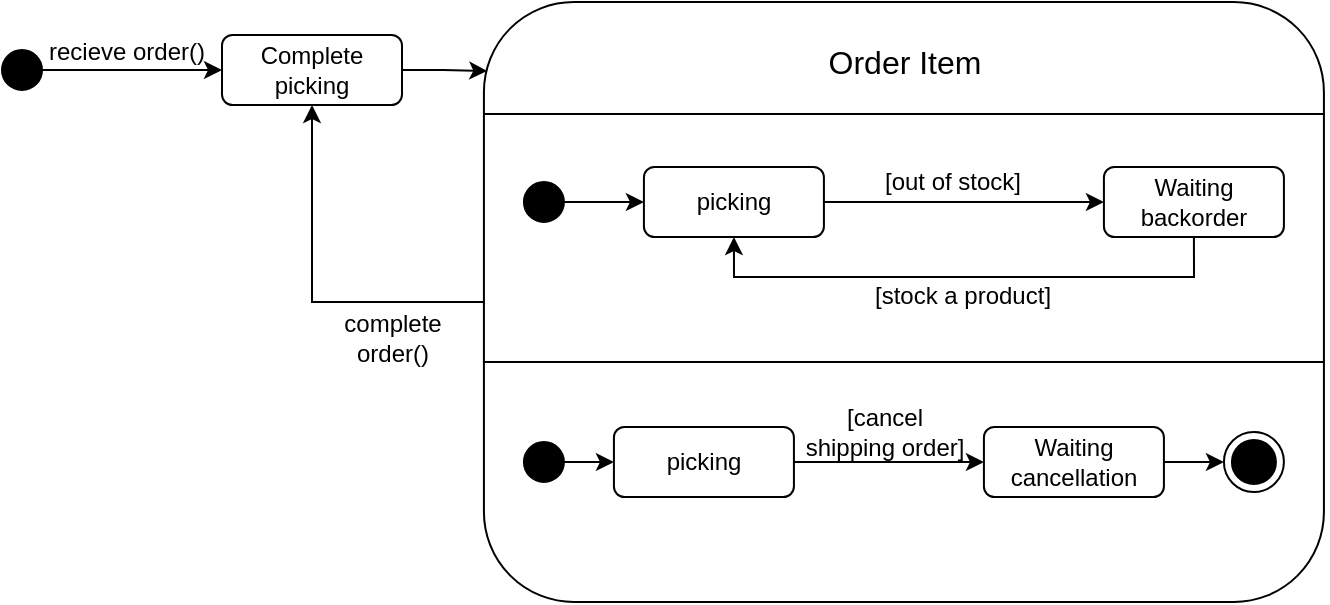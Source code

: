 <mxfile version="21.5.0" type="github">
  <diagram name="페이지-1" id="AiYfpeXdoTfthhrxr5vb">
    <mxGraphModel dx="724" dy="401" grid="1" gridSize="10" guides="1" tooltips="1" connect="1" arrows="1" fold="1" page="1" pageScale="1" pageWidth="827" pageHeight="1169" math="0" shadow="0">
      <root>
        <mxCell id="0" />
        <mxCell id="1" parent="0" />
        <mxCell id="6q25ehKPC39713JVSyCW-1" style="edgeStyle=orthogonalEdgeStyle;rounded=0;orthogonalLoop=1;jettySize=auto;html=1;exitX=1;exitY=0.5;exitDx=0;exitDy=0;entryX=0;entryY=0.5;entryDx=0;entryDy=0;" edge="1" parent="1" source="bKL9INv-JJ-471Qi59Xo-1" target="bKL9INv-JJ-471Qi59Xo-28">
          <mxGeometry relative="1" as="geometry" />
        </mxCell>
        <mxCell id="bKL9INv-JJ-471Qi59Xo-1" value="" style="ellipse;whiteSpace=wrap;html=1;fillColor=#000000;" parent="1" vertex="1">
          <mxGeometry x="50" y="224" width="20" height="20" as="geometry" />
        </mxCell>
        <mxCell id="bKL9INv-JJ-471Qi59Xo-3" value="recieve order()" style="text;html=1;align=center;verticalAlign=middle;resizable=0;points=[];autosize=1;strokeColor=none;fillColor=none;" parent="1" vertex="1">
          <mxGeometry x="62.0" y="210" width="100" height="30" as="geometry" />
        </mxCell>
        <mxCell id="6q25ehKPC39713JVSyCW-4" style="edgeStyle=orthogonalEdgeStyle;rounded=0;orthogonalLoop=1;jettySize=auto;html=1;exitX=0;exitY=0.5;exitDx=0;exitDy=0;entryX=0.5;entryY=1;entryDx=0;entryDy=0;" edge="1" parent="1" source="bKL9INv-JJ-471Qi59Xo-4" target="bKL9INv-JJ-471Qi59Xo-28">
          <mxGeometry relative="1" as="geometry" />
        </mxCell>
        <mxCell id="bKL9INv-JJ-471Qi59Xo-4" value="" style="rounded=1;whiteSpace=wrap;html=1;" parent="1" vertex="1">
          <mxGeometry x="290.96" y="200" width="420" height="300" as="geometry" />
        </mxCell>
        <mxCell id="bKL9INv-JJ-471Qi59Xo-5" value="" style="endArrow=none;html=1;rounded=0;entryX=0.994;entryY=0.175;entryDx=0;entryDy=0;entryPerimeter=0;" parent="1" edge="1">
          <mxGeometry width="50" height="50" relative="1" as="geometry">
            <mxPoint x="290.96" y="256" as="sourcePoint" />
            <mxPoint x="711.44" y="256" as="targetPoint" />
          </mxGeometry>
        </mxCell>
        <mxCell id="bKL9INv-JJ-471Qi59Xo-6" value="Order Item" style="text;html=1;align=center;verticalAlign=middle;resizable=0;points=[];autosize=1;strokeColor=none;fillColor=none;fontSize=16;" parent="1" vertex="1">
          <mxGeometry x="450.96" y="215" width="100" height="30" as="geometry" />
        </mxCell>
        <mxCell id="bKL9INv-JJ-471Qi59Xo-11" style="edgeStyle=orthogonalEdgeStyle;rounded=0;orthogonalLoop=1;jettySize=auto;html=1;exitX=1;exitY=0.5;exitDx=0;exitDy=0;entryX=0;entryY=0.5;entryDx=0;entryDy=0;" parent="1" source="bKL9INv-JJ-471Qi59Xo-7" target="bKL9INv-JJ-471Qi59Xo-8" edge="1">
          <mxGeometry relative="1" as="geometry" />
        </mxCell>
        <mxCell id="bKL9INv-JJ-471Qi59Xo-7" value="" style="ellipse;whiteSpace=wrap;html=1;fillColor=#000000;" parent="1" vertex="1">
          <mxGeometry x="310.96" y="290" width="20" height="20" as="geometry" />
        </mxCell>
        <mxCell id="bKL9INv-JJ-471Qi59Xo-12" style="edgeStyle=orthogonalEdgeStyle;rounded=0;orthogonalLoop=1;jettySize=auto;html=1;exitX=1;exitY=0.5;exitDx=0;exitDy=0;entryX=0;entryY=0.5;entryDx=0;entryDy=0;" parent="1" source="bKL9INv-JJ-471Qi59Xo-8" target="bKL9INv-JJ-471Qi59Xo-9" edge="1">
          <mxGeometry relative="1" as="geometry" />
        </mxCell>
        <mxCell id="bKL9INv-JJ-471Qi59Xo-8" value="picking" style="rounded=1;whiteSpace=wrap;html=1;" parent="1" vertex="1">
          <mxGeometry x="370.96" y="282.5" width="90" height="35" as="geometry" />
        </mxCell>
        <mxCell id="bKL9INv-JJ-471Qi59Xo-15" style="edgeStyle=orthogonalEdgeStyle;rounded=0;orthogonalLoop=1;jettySize=auto;html=1;exitX=0.5;exitY=1;exitDx=0;exitDy=0;entryX=0.5;entryY=1;entryDx=0;entryDy=0;" parent="1" source="bKL9INv-JJ-471Qi59Xo-9" target="bKL9INv-JJ-471Qi59Xo-8" edge="1">
          <mxGeometry relative="1" as="geometry" />
        </mxCell>
        <mxCell id="bKL9INv-JJ-471Qi59Xo-9" value="Waiting backorder" style="rounded=1;whiteSpace=wrap;html=1;" parent="1" vertex="1">
          <mxGeometry x="600.96" y="282.5" width="90" height="35" as="geometry" />
        </mxCell>
        <mxCell id="bKL9INv-JJ-471Qi59Xo-13" value="[out of stock]" style="text;html=1;align=center;verticalAlign=middle;resizable=0;points=[];autosize=1;strokeColor=none;fillColor=none;" parent="1" vertex="1">
          <mxGeometry x="479.96" y="275" width="90" height="30" as="geometry" />
        </mxCell>
        <mxCell id="bKL9INv-JJ-471Qi59Xo-16" value="[stock a product]" style="text;html=1;align=center;verticalAlign=middle;resizable=0;points=[];autosize=1;strokeColor=none;fillColor=none;" parent="1" vertex="1">
          <mxGeometry x="474.96" y="332" width="110" height="30" as="geometry" />
        </mxCell>
        <mxCell id="bKL9INv-JJ-471Qi59Xo-18" value="" style="endArrow=none;html=1;rounded=0;entryX=0.994;entryY=0.175;entryDx=0;entryDy=0;entryPerimeter=0;" parent="1" edge="1">
          <mxGeometry width="50" height="50" relative="1" as="geometry">
            <mxPoint x="290.48" y="380" as="sourcePoint" />
            <mxPoint x="710.96" y="380" as="targetPoint" />
          </mxGeometry>
        </mxCell>
        <mxCell id="bKL9INv-JJ-471Qi59Xo-21" style="edgeStyle=orthogonalEdgeStyle;rounded=0;orthogonalLoop=1;jettySize=auto;html=1;exitX=1;exitY=0.5;exitDx=0;exitDy=0;entryX=0;entryY=0.5;entryDx=0;entryDy=0;" parent="1" source="bKL9INv-JJ-471Qi59Xo-19" target="bKL9INv-JJ-471Qi59Xo-20" edge="1">
          <mxGeometry relative="1" as="geometry" />
        </mxCell>
        <mxCell id="bKL9INv-JJ-471Qi59Xo-19" value="" style="ellipse;whiteSpace=wrap;html=1;fillColor=#000000;" parent="1" vertex="1">
          <mxGeometry x="310.96" y="420" width="20" height="20" as="geometry" />
        </mxCell>
        <mxCell id="bKL9INv-JJ-471Qi59Xo-23" style="edgeStyle=orthogonalEdgeStyle;rounded=0;orthogonalLoop=1;jettySize=auto;html=1;exitX=1;exitY=0.5;exitDx=0;exitDy=0;entryX=0;entryY=0.5;entryDx=0;entryDy=0;" parent="1" source="bKL9INv-JJ-471Qi59Xo-20" target="bKL9INv-JJ-471Qi59Xo-22" edge="1">
          <mxGeometry relative="1" as="geometry" />
        </mxCell>
        <mxCell id="bKL9INv-JJ-471Qi59Xo-20" value="picking" style="rounded=1;whiteSpace=wrap;html=1;" parent="1" vertex="1">
          <mxGeometry x="355.96" y="412.5" width="90" height="35" as="geometry" />
        </mxCell>
        <mxCell id="bKL9INv-JJ-471Qi59Xo-25" style="edgeStyle=orthogonalEdgeStyle;rounded=0;orthogonalLoop=1;jettySize=auto;html=1;exitX=1;exitY=0.5;exitDx=0;exitDy=0;entryX=0;entryY=0.5;entryDx=0;entryDy=0;" parent="1" source="bKL9INv-JJ-471Qi59Xo-22" target="bKL9INv-JJ-471Qi59Xo-24" edge="1">
          <mxGeometry relative="1" as="geometry" />
        </mxCell>
        <mxCell id="bKL9INv-JJ-471Qi59Xo-22" value="Waiting cancellation" style="rounded=1;whiteSpace=wrap;html=1;" parent="1" vertex="1">
          <mxGeometry x="540.96" y="412.5" width="90" height="35" as="geometry" />
        </mxCell>
        <mxCell id="bKL9INv-JJ-471Qi59Xo-24" value="" style="ellipse;html=1;shape=endState;fillColor=#000000;strokeColor=#000000;" parent="1" vertex="1">
          <mxGeometry x="660.96" y="415" width="30" height="30" as="geometry" />
        </mxCell>
        <mxCell id="bKL9INv-JJ-471Qi59Xo-26" value="[cancel &lt;br&gt;shipping order]" style="text;html=1;align=center;verticalAlign=middle;resizable=0;points=[];autosize=1;strokeColor=none;fillColor=none;" parent="1" vertex="1">
          <mxGeometry x="440.96" y="395" width="100" height="40" as="geometry" />
        </mxCell>
        <mxCell id="6q25ehKPC39713JVSyCW-2" style="edgeStyle=orthogonalEdgeStyle;rounded=0;orthogonalLoop=1;jettySize=auto;html=1;exitX=1;exitY=0.5;exitDx=0;exitDy=0;entryX=0.004;entryY=0.115;entryDx=0;entryDy=0;entryPerimeter=0;" edge="1" parent="1" source="bKL9INv-JJ-471Qi59Xo-28" target="bKL9INv-JJ-471Qi59Xo-4">
          <mxGeometry relative="1" as="geometry" />
        </mxCell>
        <mxCell id="bKL9INv-JJ-471Qi59Xo-28" value="Complete&lt;br&gt;picking" style="rounded=1;whiteSpace=wrap;html=1;" parent="1" vertex="1">
          <mxGeometry x="160" y="216.5" width="90" height="35" as="geometry" />
        </mxCell>
        <mxCell id="6q25ehKPC39713JVSyCW-5" value="complete&lt;br&gt;order()" style="text;html=1;align=center;verticalAlign=middle;resizable=0;points=[];autosize=1;strokeColor=none;fillColor=none;" vertex="1" parent="1">
          <mxGeometry x="210.0" y="348" width="70" height="40" as="geometry" />
        </mxCell>
      </root>
    </mxGraphModel>
  </diagram>
</mxfile>
